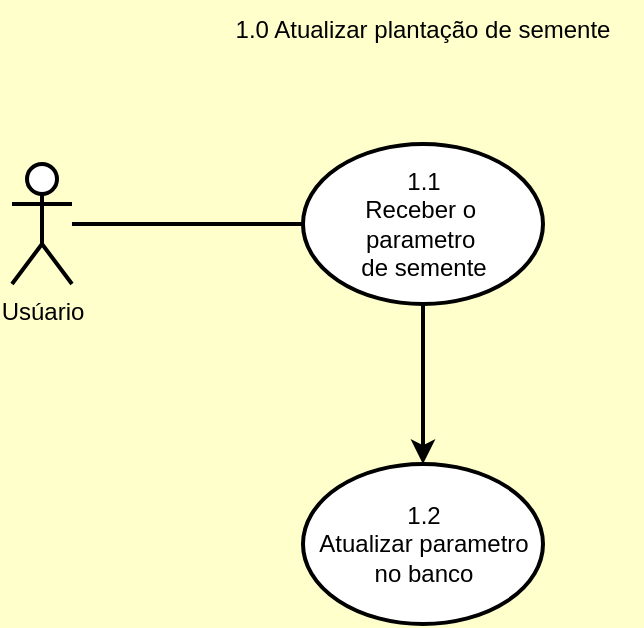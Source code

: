 <mxfile version="27.0.6" pages="6">
  <diagram name="1.0" id="2TtjPqE4uEPVsCzMLQ6q">
    <mxGraphModel dx="1951" dy="949" grid="0" gridSize="10" guides="1" tooltips="1" connect="1" arrows="1" fold="1" page="1" pageScale="1" pageWidth="413" pageHeight="583" background="#FFFFCC" math="0" shadow="0">
      <root>
        <mxCell id="-6nPCFE8H4hs2gL_SXbs-0" />
        <mxCell id="-6nPCFE8H4hs2gL_SXbs-1" parent="-6nPCFE8H4hs2gL_SXbs-0" />
        <mxCell id="-6nPCFE8H4hs2gL_SXbs-2" value="1.0 Atualizar plantação de semente" style="text;html=1;align=center;verticalAlign=middle;whiteSpace=wrap;rounded=0;strokeWidth=2;" parent="-6nPCFE8H4hs2gL_SXbs-1" vertex="1">
          <mxGeometry x="153" y="136" width="219" height="30" as="geometry" />
        </mxCell>
        <mxCell id="UjRgkHvceqlHhfJslUqM-3" value="" style="edgeStyle=orthogonalEdgeStyle;rounded=0;orthogonalLoop=1;jettySize=auto;html=1;strokeWidth=2;" parent="-6nPCFE8H4hs2gL_SXbs-1" source="EO9cPTRCI8t0J780HDCF-0" target="UjRgkHvceqlHhfJslUqM-2" edge="1">
          <mxGeometry relative="1" as="geometry" />
        </mxCell>
        <mxCell id="EO9cPTRCI8t0J780HDCF-0" value="1.1&lt;div&gt;&lt;div&gt;Receber o&amp;nbsp;&lt;/div&gt;&lt;/div&gt;&lt;div&gt;parametro&amp;nbsp;&lt;/div&gt;&lt;div&gt;de semente&lt;/div&gt;" style="ellipse;whiteSpace=wrap;html=1;strokeWidth=2;" parent="-6nPCFE8H4hs2gL_SXbs-1" vertex="1">
          <mxGeometry x="202.5" y="208" width="120" height="80" as="geometry" />
        </mxCell>
        <mxCell id="UjRgkHvceqlHhfJslUqM-1" style="edgeStyle=orthogonalEdgeStyle;rounded=0;orthogonalLoop=1;jettySize=auto;html=1;entryX=0;entryY=0.5;entryDx=0;entryDy=0;endArrow=none;startFill=0;strokeWidth=2;" parent="-6nPCFE8H4hs2gL_SXbs-1" source="UjRgkHvceqlHhfJslUqM-0" target="EO9cPTRCI8t0J780HDCF-0" edge="1">
          <mxGeometry relative="1" as="geometry" />
        </mxCell>
        <mxCell id="UjRgkHvceqlHhfJslUqM-0" value="Usúario" style="shape=umlActor;verticalLabelPosition=bottom;verticalAlign=top;html=1;outlineConnect=0;strokeWidth=2;" parent="-6nPCFE8H4hs2gL_SXbs-1" vertex="1">
          <mxGeometry x="57" y="218" width="30" height="60" as="geometry" />
        </mxCell>
        <mxCell id="UjRgkHvceqlHhfJslUqM-2" value="1.2&lt;div&gt;Atualizar parametro no banco&lt;/div&gt;" style="ellipse;whiteSpace=wrap;html=1;strokeWidth=2;" parent="-6nPCFE8H4hs2gL_SXbs-1" vertex="1">
          <mxGeometry x="202.5" y="368" width="120" height="80" as="geometry" />
        </mxCell>
      </root>
    </mxGraphModel>
  </diagram>
  <diagram name="2.0" id="QgrQLj6DDw5yAUaX-xCv">
    <mxGraphModel dx="2683" dy="1305" grid="0" gridSize="10" guides="1" tooltips="1" connect="1" arrows="1" fold="1" page="1" pageScale="1" pageWidth="827" pageHeight="1169" background="#FFFFCC" math="0" shadow="0">
      <root>
        <mxCell id="0" />
        <mxCell id="1" parent="0" />
        <mxCell id="7JpCRiDkIyXZ9L1PrKrZ-1" value="2.0 Gerenciar plantação" style="text;html=1;align=center;verticalAlign=middle;whiteSpace=wrap;rounded=0;strokeWidth=2;" parent="1" vertex="1">
          <mxGeometry x="272" y="66" width="190" height="30" as="geometry" />
        </mxCell>
        <mxCell id="7JpCRiDkIyXZ9L1PrKrZ-2" value="Usuário" style="shape=umlActor;verticalLabelPosition=bottom;verticalAlign=top;html=1;outlineConnect=0;strokeWidth=2;" parent="1" vertex="1">
          <mxGeometry x="182" y="126" width="30" height="60" as="geometry" />
        </mxCell>
        <mxCell id="7xkS_DqlVZexsmlhaVQs-6" style="edgeStyle=orthogonalEdgeStyle;rounded=0;orthogonalLoop=1;jettySize=auto;html=1;entryX=0.5;entryY=0;entryDx=0;entryDy=0;strokeWidth=2;" parent="1" source="7JpCRiDkIyXZ9L1PrKrZ-5" target="7xkS_DqlVZexsmlhaVQs-5" edge="1">
          <mxGeometry relative="1" as="geometry" />
        </mxCell>
        <mxCell id="7JpCRiDkIyXZ9L1PrKrZ-5" value="&lt;div&gt;2.1&lt;/div&gt;Verificar a&lt;div&gt;produção de&lt;/div&gt;&lt;div&gt;pílulas&amp;nbsp;&lt;/div&gt;" style="ellipse;whiteSpace=wrap;html=1;strokeWidth=2;" parent="1" vertex="1">
          <mxGeometry x="359.5" y="116" width="115" height="80" as="geometry" />
        </mxCell>
        <mxCell id="7JpCRiDkIyXZ9L1PrKrZ-10" value="&lt;div&gt;2.3&lt;/div&gt;Plantar as&amp;nbsp;&lt;span style=&quot;background-color: transparent; color: light-dark(rgb(0, 0, 0), rgb(255, 255, 255));&quot;&gt;sementes&lt;/span&gt;&lt;div&gt;nos lotes&lt;/div&gt;" style="ellipse;whiteSpace=wrap;html=1;strokeWidth=2;" parent="1" vertex="1">
          <mxGeometry x="272" y="416" width="120" height="80" as="geometry" />
        </mxCell>
        <mxCell id="7JpCRiDkIyXZ9L1PrKrZ-21" value="" style="endArrow=none;html=1;rounded=0;entryX=0;entryY=0.5;entryDx=0;entryDy=0;strokeWidth=2;" parent="1" source="7JpCRiDkIyXZ9L1PrKrZ-2" target="7JpCRiDkIyXZ9L1PrKrZ-5" edge="1">
          <mxGeometry width="50" height="50" relative="1" as="geometry">
            <mxPoint x="392" y="126" as="sourcePoint" />
            <mxPoint x="442" y="76" as="targetPoint" />
          </mxGeometry>
        </mxCell>
        <mxCell id="7JpCRiDkIyXZ9L1PrKrZ-23" value="Usuário" style="shape=umlActor;verticalLabelPosition=bottom;verticalAlign=top;html=1;outlineConnect=0;strokeWidth=2;" parent="1" vertex="1">
          <mxGeometry x="404.5" y="987" width="30" height="60" as="geometry" />
        </mxCell>
        <mxCell id="7xkS_DqlVZexsmlhaVQs-2" value="&lt;div&gt;2.4&lt;/div&gt;Comprar sementes" style="ellipse;whiteSpace=wrap;html=1;strokeWidth=2;" parent="1" vertex="1">
          <mxGeometry x="452" y="416" width="120" height="80" as="geometry" />
        </mxCell>
        <mxCell id="7xkS_DqlVZexsmlhaVQs-3" value="" style="endArrow=none;dashed=1;html=1;rounded=0;exitX=0.5;exitY=0;exitDx=0;exitDy=0;entryX=0.293;entryY=0.95;entryDx=0;entryDy=0;entryPerimeter=0;endFill=1;startFill=1;startArrow=classic;strokeWidth=2;" parent="1" source="7JpCRiDkIyXZ9L1PrKrZ-10" target="7xkS_DqlVZexsmlhaVQs-5" edge="1">
          <mxGeometry width="50" height="50" relative="1" as="geometry">
            <mxPoint x="362" y="296" as="sourcePoint" />
            <mxPoint x="392" y="366" as="targetPoint" />
          </mxGeometry>
        </mxCell>
        <mxCell id="7xkS_DqlVZexsmlhaVQs-4" value="" style="endArrow=none;dashed=1;html=1;rounded=0;entryX=0.69;entryY=0.99;entryDx=0;entryDy=0;entryPerimeter=0;exitX=0.5;exitY=0;exitDx=0;exitDy=0;startArrow=classic;startFill=1;strokeWidth=2;" parent="1" source="7xkS_DqlVZexsmlhaVQs-2" target="7xkS_DqlVZexsmlhaVQs-5" edge="1">
          <mxGeometry width="50" height="50" relative="1" as="geometry">
            <mxPoint x="512" y="535.6" as="sourcePoint" />
            <mxPoint x="439.655" y="316" as="targetPoint" />
          </mxGeometry>
        </mxCell>
        <mxCell id="7xkS_DqlVZexsmlhaVQs-5" value="&lt;div&gt;2.2&lt;/div&gt;Verificar a&amp;nbsp;&lt;div&gt;&lt;span style=&quot;background-color: transparent; color: light-dark(rgb(0, 0, 0), rgb(255, 255, 255));&quot;&gt;quantidade de&lt;/span&gt;&lt;/div&gt;&lt;div&gt;&lt;span style=&quot;background-color: transparent; color: light-dark(rgb(0, 0, 0), rgb(255, 255, 255));&quot;&gt;sementes no&lt;/span&gt;&lt;/div&gt;&lt;div&gt;&lt;span style=&quot;background-color: transparent; color: light-dark(rgb(0, 0, 0), rgb(255, 255, 255));&quot;&gt;estoque&lt;/span&gt;&lt;/div&gt;" style="ellipse;whiteSpace=wrap;html=1;strokeWidth=2;" parent="1" vertex="1">
          <mxGeometry x="359.5" y="246" width="115" height="80" as="geometry" />
        </mxCell>
        <mxCell id="7xkS_DqlVZexsmlhaVQs-7" value="S&lt;span style=&quot;color: rgba(0, 0, 0, 0); font-family: monospace; font-size: 0px; text-align: start; text-wrap-mode: nowrap;&quot;&gt;%3CmxGraphModel%3E%3Croot%3E%3CmxCell%20id%3D%220%22%2F%3E%3CmxCell%20id%3D%221%22%20parent%3D%220%22%2F%3E%3CmxCell%20id%3D%222%22%20value%3D%22%26lt%3Bdiv%26gt%3B1.0%26lt%3B%2Fdiv%26gt%3BVerificar%20a%26lt%3Bdiv%26gt%3Bprodu%C3%A7%C3%A3o%20de%26lt%3B%2Fdiv%26gt%3B%26lt%3Bdiv%26gt%3Bp%C3%ADlulas%26amp%3Bnbsp%3B%26lt%3B%2Fdiv%26gt%3B%22%20style%3D%22ellipse%3BwhiteSpace%3Dwrap%3Bhtml%3D1%3B%22%20vertex%3D%221%22%20parent%3D%221%22%3E%3CmxGeometry%20x%3D%22307.5%22%20y%3D%22220%22%20width%3D%22115%22%20height%3D%2280%22%20as%3D%22geometry%22%2F%3E%3C%2FmxCell%3E%3C%2Froot%3E%3C%2FmxGraphModel%3E&lt;/span&gt;ementes&lt;div&gt;&lt;div&gt;suficiente&lt;/div&gt;&lt;/div&gt;" style="shape=note;whiteSpace=wrap;html=1;backgroundOutline=1;darkOpacity=0.05;size=12;strokeWidth=2;" parent="1" vertex="1">
          <mxGeometry x="272" y="296" width="70" height="70" as="geometry" />
        </mxCell>
        <mxCell id="7xkS_DqlVZexsmlhaVQs-10" value="S&lt;span style=&quot;color: rgba(0, 0, 0, 0); font-family: monospace; font-size: 0px; text-align: start; text-wrap-mode: nowrap;&quot;&gt;%3CmxGraphModel%3E%3Croot%3E%3CmxCell%20id%3D%220%22%2F%3E%3CmxCell%20id%3D%221%22%20parent%3D%220%22%2F%3E%3CmxCell%20id%3D%222%22%20value%3D%22%26lt%3Bdiv%26gt%3B1.0%26lt%3B%2Fdiv%26gt%3BVerificar%20a%26lt%3Bdiv%26gt%3Bprodu%C3%A7%C3%A3o%20de%26lt%3B%2Fdiv%26gt%3B%26lt%3Bdiv%26gt%3Bp%C3%ADlulas%26amp%3Bnbsp%3B%26lt%3B%2Fdiv%26gt%3B%22%20style%3D%22ellipse%3BwhiteSpace%3Dwrap%3Bhtml%3D1%3B%22%20vertex%3D%221%22%20parent%3D%221%22%3E%3CmxGeometry%20x%3D%22307.5%22%20y%3D%22220%22%20width%3D%22115%22%20height%3D%2280%22%20as%3D%22geometry%22%2F%3E%3C%2FmxCell%3E%3C%2Froot%3E%3C%2FmxGraphModel%3E&lt;/span&gt;ementes&lt;div&gt;&lt;div&gt;&lt;div&gt;insuficiente&lt;/div&gt;&lt;/div&gt;&lt;/div&gt;" style="shape=note;whiteSpace=wrap;html=1;backgroundOutline=1;darkOpacity=0.05;size=12;strokeWidth=2;" parent="1" vertex="1">
          <mxGeometry x="502" y="296" width="70" height="70" as="geometry" />
        </mxCell>
        <mxCell id="7xkS_DqlVZexsmlhaVQs-11" value="&lt;div&gt;&lt;span style=&quot;background-color: transparent; color: light-dark(rgb(0, 0, 0), rgb(255, 255, 255));&quot;&gt;2.7&lt;/span&gt;&lt;/div&gt;Exibir&amp;nbsp;dashboard" style="ellipse;whiteSpace=wrap;html=1;strokeWidth=2;" parent="1" vertex="1">
          <mxGeometry x="359.5" y="864" width="120" height="80" as="geometry" />
        </mxCell>
        <mxCell id="7xkS_DqlVZexsmlhaVQs-13" value="" style="endArrow=none;html=1;rounded=0;entryX=0.5;entryY=1;entryDx=0;entryDy=0;exitX=0.5;exitY=0;exitDx=0;exitDy=0;startArrow=classic;startFill=1;strokeWidth=2;" parent="1" source="zokMwbV5sDmdPC_8MwZD-1" target="7JpCRiDkIyXZ9L1PrKrZ-10" edge="1">
          <mxGeometry width="50" height="50" relative="1" as="geometry">
            <mxPoint x="302" y="586" as="sourcePoint" />
            <mxPoint x="352" y="536" as="targetPoint" />
          </mxGeometry>
        </mxCell>
        <mxCell id="7xkS_DqlVZexsmlhaVQs-14" value="" style="endArrow=none;html=1;rounded=0;exitX=0.5;exitY=0;exitDx=0;exitDy=0;startArrow=classic;startFill=1;entryX=0.5;entryY=1;entryDx=0;entryDy=0;strokeWidth=2;" parent="1" source="7xkS_DqlVZexsmlhaVQs-11" target="7xkS_DqlVZexsmlhaVQs-2" edge="1">
          <mxGeometry width="50" height="50" relative="1" as="geometry">
            <mxPoint x="512" y="576" as="sourcePoint" />
            <mxPoint x="515.0" y="722" as="targetPoint" />
          </mxGeometry>
        </mxCell>
        <mxCell id="7xkS_DqlVZexsmlhaVQs-16" value="" style="endArrow=none;html=1;rounded=0;entryX=0.5;entryY=1;entryDx=0;entryDy=0;exitX=0.5;exitY=0;exitDx=0;exitDy=0;exitPerimeter=0;strokeWidth=2;" parent="1" source="7JpCRiDkIyXZ9L1PrKrZ-23" target="7xkS_DqlVZexsmlhaVQs-11" edge="1">
          <mxGeometry width="50" height="50" relative="1" as="geometry">
            <mxPoint x="309.5" y="786" as="sourcePoint" />
            <mxPoint x="359.5" y="736" as="targetPoint" />
          </mxGeometry>
        </mxCell>
        <mxCell id="zokMwbV5sDmdPC_8MwZD-1" value="&lt;div&gt;2.5&lt;/div&gt;&lt;div&gt;&amp;nbsp;A&lt;span style=&quot;background-color: transparent; color: light-dark(rgb(0, 0, 0), rgb(255, 255, 255));&quot;&gt;tualizar&lt;/span&gt;&lt;/div&gt;&lt;div&gt;quantidade&lt;/div&gt;&lt;div&gt;de sementes&lt;/div&gt;&lt;div&gt;utilizadas&lt;/div&gt;" style="ellipse;whiteSpace=wrap;html=1;strokeWidth=2;" parent="1" vertex="1">
          <mxGeometry x="272" y="525" width="120" height="80" as="geometry" />
        </mxCell>
        <mxCell id="zokMwbV5sDmdPC_8MwZD-3" value="" style="endArrow=none;html=1;rounded=0;entryX=0.5;entryY=1;entryDx=0;entryDy=0;exitX=0.5;exitY=0;exitDx=0;exitDy=0;startArrow=classic;startFill=1;strokeWidth=2;" parent="1" source="Stjeo3KQIpJARjUJ-jiM-1" target="zokMwbV5sDmdPC_8MwZD-1" edge="1">
          <mxGeometry width="50" height="50" relative="1" as="geometry">
            <mxPoint x="338" y="748" as="sourcePoint" />
            <mxPoint x="338" y="668" as="targetPoint" />
          </mxGeometry>
        </mxCell>
        <mxCell id="shzDhFDhWrunMHeL_3jM-2" style="edgeStyle=orthogonalEdgeStyle;rounded=0;orthogonalLoop=1;jettySize=auto;html=1;exitX=0.5;exitY=1;exitDx=0;exitDy=0;strokeWidth=2;" parent="1" source="Stjeo3KQIpJARjUJ-jiM-1" target="shzDhFDhWrunMHeL_3jM-1" edge="1">
          <mxGeometry relative="1" as="geometry" />
        </mxCell>
        <mxCell id="Stjeo3KQIpJARjUJ-jiM-1" value="&lt;div&gt;2.6&lt;/div&gt;&lt;div&gt;&amp;nbsp;A&lt;span style=&quot;background-color: transparent; color: light-dark(rgb(0, 0, 0), rgb(255, 255, 255));&quot;&gt;tualizar&lt;/span&gt;&lt;/div&gt;&lt;div&gt;quantidade&lt;/div&gt;&lt;div&gt;de sementes&lt;/div&gt;&lt;div&gt;plantada&amp;nbsp;&lt;/div&gt;" style="ellipse;whiteSpace=wrap;html=1;strokeWidth=2;" parent="1" vertex="1">
          <mxGeometry x="272" y="632" width="120" height="80" as="geometry" />
        </mxCell>
        <mxCell id="Stjeo3KQIpJARjUJ-jiM-4" style="edgeStyle=orthogonalEdgeStyle;rounded=0;orthogonalLoop=1;jettySize=auto;html=1;exitX=0.5;exitY=1;exitDx=0;exitDy=0;strokeWidth=2;" parent="1" edge="1">
          <mxGeometry relative="1" as="geometry">
            <mxPoint x="332" y="885" as="sourcePoint" />
            <mxPoint x="332" y="885" as="targetPoint" />
          </mxGeometry>
        </mxCell>
        <mxCell id="Stjeo3KQIpJARjUJ-jiM-8" value="" style="endArrow=classic;html=1;rounded=0;exitX=0.5;exitY=1;exitDx=0;exitDy=0;entryX=0.5;entryY=0;entryDx=0;entryDy=0;strokeWidth=2;" parent="1" source="shzDhFDhWrunMHeL_3jM-1" target="7xkS_DqlVZexsmlhaVQs-11" edge="1">
          <mxGeometry width="50" height="50" relative="1" as="geometry">
            <mxPoint x="393" y="832" as="sourcePoint" />
            <mxPoint x="443" y="782" as="targetPoint" />
          </mxGeometry>
        </mxCell>
        <mxCell id="shzDhFDhWrunMHeL_3jM-1" value="2.7&lt;div&gt;Gerar historico&lt;/div&gt;" style="ellipse;whiteSpace=wrap;html=1;strokeWidth=2;" parent="1" vertex="1">
          <mxGeometry x="272" y="736" width="120" height="80" as="geometry" />
        </mxCell>
      </root>
    </mxGraphModel>
  </diagram>
  <diagram name="2.4" id="4VZvO680dzLRy78BL2N3">
    <mxGraphModel dx="1951" dy="949" grid="0" gridSize="10" guides="1" tooltips="1" connect="1" arrows="1" fold="1" page="1" pageScale="1" pageWidth="583" pageHeight="827" background="#FFFFCC" math="0" shadow="0">
      <root>
        <mxCell id="tuVpOWdhm5HM_4t9n1tt-0" />
        <mxCell id="tuVpOWdhm5HM_4t9n1tt-1" parent="tuVpOWdhm5HM_4t9n1tt-0" />
        <mxCell id="tuVpOWdhm5HM_4t9n1tt-2" value="2.4 Comprar semente" style="text;html=1;align=center;verticalAlign=middle;whiteSpace=wrap;rounded=0;strokeWidth=2;" parent="tuVpOWdhm5HM_4t9n1tt-1" vertex="1">
          <mxGeometry x="153" y="24" width="190" height="30" as="geometry" />
        </mxCell>
        <mxCell id="tuVpOWdhm5HM_4t9n1tt-3" value="Usuário" style="shape=umlActor;verticalLabelPosition=bottom;verticalAlign=top;html=1;outlineConnect=0;strokeWidth=2;" parent="tuVpOWdhm5HM_4t9n1tt-1" vertex="1">
          <mxGeometry x="30" y="413" width="30" height="60" as="geometry" />
        </mxCell>
        <mxCell id="tuVpOWdhm5HM_4t9n1tt-7" value="" style="endArrow=none;html=1;rounded=0;entryX=0;entryY=0.5;entryDx=0;entryDy=0;exitX=1;exitY=0.333;exitDx=0;exitDy=0;exitPerimeter=0;strokeWidth=2;" parent="tuVpOWdhm5HM_4t9n1tt-1" source="tuVpOWdhm5HM_4t9n1tt-3" edge="1">
          <mxGeometry width="50" height="50" relative="1" as="geometry">
            <mxPoint x="273" y="84" as="sourcePoint" />
            <mxPoint x="240.5" y="114" as="targetPoint" />
          </mxGeometry>
        </mxCell>
        <mxCell id="tuVpOWdhm5HM_4t9n1tt-9" value="&lt;div&gt;2..4.1&lt;/div&gt;&lt;div&gt;Fazer orçamento&lt;/div&gt;" style="ellipse;whiteSpace=wrap;html=1;strokeWidth=2;" parent="tuVpOWdhm5HM_4t9n1tt-1" vertex="1">
          <mxGeometry x="240.5" y="84" width="120" height="80" as="geometry" />
        </mxCell>
        <mxCell id="bqzGpZ0TBLlaKP8XHNMU-1" value="&lt;div&gt;2..4.2&lt;/div&gt;&lt;div&gt;Gerar receita&lt;/div&gt;" style="ellipse;whiteSpace=wrap;html=1;strokeWidth=2;" parent="tuVpOWdhm5HM_4t9n1tt-1" vertex="1">
          <mxGeometry x="240.5" y="240" width="120" height="80" as="geometry" />
        </mxCell>
        <mxCell id="bqzGpZ0TBLlaKP8XHNMU-6" value="" style="edgeStyle=orthogonalEdgeStyle;rounded=0;orthogonalLoop=1;jettySize=auto;html=1;exitX=1;exitY=0.5;exitDx=0;exitDy=0;entryX=0;entryY=0.5;entryDx=0;entryDy=0;strokeWidth=2;" parent="tuVpOWdhm5HM_4t9n1tt-1" source="bqzGpZ0TBLlaKP8XHNMU-5" target="bqzGpZ0TBLlaKP8XHNMU-8" edge="1">
          <mxGeometry relative="1" as="geometry" />
        </mxCell>
        <mxCell id="bqzGpZ0TBLlaKP8XHNMU-3" value="&lt;div&gt;2..4.3&lt;/div&gt;&lt;div&gt;Comprar semente&lt;/div&gt;" style="ellipse;whiteSpace=wrap;html=1;strokeWidth=2;" parent="tuVpOWdhm5HM_4t9n1tt-1" vertex="1">
          <mxGeometry x="240.5" y="400" width="120" height="80" as="geometry" />
        </mxCell>
        <mxCell id="bqzGpZ0TBLlaKP8XHNMU-5" value="&lt;div&gt;2.4.4&lt;/div&gt;&lt;div&gt;Receber Sementes&lt;/div&gt;" style="ellipse;whiteSpace=wrap;html=1;strokeWidth=2;" parent="tuVpOWdhm5HM_4t9n1tt-1" vertex="1">
          <mxGeometry x="240.5" y="560" width="120" height="80" as="geometry" />
        </mxCell>
        <mxCell id="bqzGpZ0TBLlaKP8XHNMU-7" value="" style="endArrow=none;html=1;rounded=0;entryX=0;entryY=0.5;entryDx=0;entryDy=0;exitX=1;exitY=0.333;exitDx=0;exitDy=0;exitPerimeter=0;strokeWidth=2;" parent="tuVpOWdhm5HM_4t9n1tt-1" source="tuVpOWdhm5HM_4t9n1tt-3" target="bqzGpZ0TBLlaKP8XHNMU-1" edge="1">
          <mxGeometry width="50" height="50" relative="1" as="geometry">
            <mxPoint x="103" y="124" as="sourcePoint" />
            <mxPoint x="250.5" y="124" as="targetPoint" />
          </mxGeometry>
        </mxCell>
        <mxCell id="bqzGpZ0TBLlaKP8XHNMU-8" value="&lt;div&gt;2.4.5&lt;/div&gt;&lt;div&gt;&lt;span style=&quot;background-color: transparent; color: light-dark(rgb(0, 0, 0), rgb(255, 255, 255));&quot;&gt;Atualizar o estoque&lt;/span&gt;&lt;/div&gt;" style="ellipse;whiteSpace=wrap;html=1;strokeWidth=2;" parent="tuVpOWdhm5HM_4t9n1tt-1" vertex="1">
          <mxGeometry x="433" y="475" width="120" height="80" as="geometry" />
        </mxCell>
        <mxCell id="bqzGpZ0TBLlaKP8XHNMU-9" value="&lt;div&gt;2.4.6&lt;/div&gt;&lt;div&gt;Atualizar a venda&lt;/div&gt;" style="ellipse;whiteSpace=wrap;html=1;strokeWidth=2;" parent="tuVpOWdhm5HM_4t9n1tt-1" vertex="1">
          <mxGeometry x="433" y="640" width="120" height="80" as="geometry" />
        </mxCell>
        <mxCell id="bqzGpZ0TBLlaKP8XHNMU-10" value="" style="edgeStyle=orthogonalEdgeStyle;rounded=0;orthogonalLoop=1;jettySize=auto;html=1;exitX=1;exitY=0.5;exitDx=0;exitDy=0;strokeWidth=2;" parent="tuVpOWdhm5HM_4t9n1tt-1" source="bqzGpZ0TBLlaKP8XHNMU-5" target="bqzGpZ0TBLlaKP8XHNMU-9" edge="1">
          <mxGeometry relative="1" as="geometry">
            <mxPoint x="371" y="610" as="sourcePoint" />
            <mxPoint x="434" y="641" as="targetPoint" />
          </mxGeometry>
        </mxCell>
        <mxCell id="bqzGpZ0TBLlaKP8XHNMU-11" value="" style="endArrow=none;html=1;rounded=0;exitX=1;exitY=0.333;exitDx=0;exitDy=0;exitPerimeter=0;entryX=0;entryY=0.5;entryDx=0;entryDy=0;strokeWidth=2;" parent="tuVpOWdhm5HM_4t9n1tt-1" source="tuVpOWdhm5HM_4t9n1tt-3" target="bqzGpZ0TBLlaKP8XHNMU-3" edge="1">
          <mxGeometry width="50" height="50" relative="1" as="geometry">
            <mxPoint x="231" y="574" as="sourcePoint" />
            <mxPoint x="281" y="524" as="targetPoint" />
          </mxGeometry>
        </mxCell>
        <mxCell id="bqzGpZ0TBLlaKP8XHNMU-12" value="" style="endArrow=none;html=1;rounded=0;entryX=0;entryY=0.5;entryDx=0;entryDy=0;exitX=1;exitY=0.333;exitDx=0;exitDy=0;exitPerimeter=0;strokeWidth=2;" parent="tuVpOWdhm5HM_4t9n1tt-1" source="tuVpOWdhm5HM_4t9n1tt-3" target="bqzGpZ0TBLlaKP8XHNMU-5" edge="1">
          <mxGeometry width="50" height="50" relative="1" as="geometry">
            <mxPoint x="123" y="562" as="sourcePoint" />
            <mxPoint x="250" y="450" as="targetPoint" />
          </mxGeometry>
        </mxCell>
      </root>
    </mxGraphModel>
  </diagram>
  <diagram id="qJo8da9bkcyN31Cxe3ui" name="Classes">
    <mxGraphModel dx="541" dy="572" grid="0" gridSize="10" guides="1" tooltips="1" connect="1" arrows="1" fold="1" page="1" pageScale="1" pageWidth="583" pageHeight="827" background="#FFFFCC" math="0" shadow="0">
      <root>
        <mxCell id="0" />
        <mxCell id="1" parent="0" />
        <mxCell id="_iuAD-EWLbOBUhYmb3FZ-1" value="ClsParametro" style="swimlane;whiteSpace=wrap;html=1;fillColor=default;swimlaneFillColor=default;startSize=23;strokeWidth=2;" parent="1" vertex="1">
          <mxGeometry x="334" y="185" width="200" height="200" as="geometry" />
        </mxCell>
        <mxCell id="_iuAD-EWLbOBUhYmb3FZ-2" value="AtualizarParametro" style="text;html=1;align=center;verticalAlign=middle;whiteSpace=wrap;rounded=0;strokeWidth=2;" parent="_iuAD-EWLbOBUhYmb3FZ-1" vertex="1">
          <mxGeometry x="41" y="121" width="60" height="30" as="geometry" />
        </mxCell>
        <mxCell id="_iuAD-EWLbOBUhYmb3FZ-3" value="Pr_Semente" style="text;html=1;align=center;verticalAlign=middle;whiteSpace=wrap;rounded=0;strokeWidth=2;" parent="_iuAD-EWLbOBUhYmb3FZ-1" vertex="1">
          <mxGeometry x="24" y="51" width="60" height="30" as="geometry" />
        </mxCell>
        <mxCell id="_iuAD-EWLbOBUhYmb3FZ-4" value="" style="endArrow=none;html=1;rounded=0;exitX=0;exitY=0.5;exitDx=0;exitDy=0;entryX=1;entryY=0.5;entryDx=0;entryDy=0;strokeWidth=2;" parent="1" source="_iuAD-EWLbOBUhYmb3FZ-1" target="_iuAD-EWLbOBUhYmb3FZ-1" edge="1">
          <mxGeometry width="50" height="50" relative="1" as="geometry">
            <mxPoint x="330" y="434" as="sourcePoint" />
            <mxPoint x="380" y="384" as="targetPoint" />
          </mxGeometry>
        </mxCell>
        <mxCell id="DEoLes8RBwkQ9olsvJO2-1" style="edgeStyle=orthogonalEdgeStyle;rounded=0;orthogonalLoop=1;jettySize=auto;html=1;exitX=0.5;exitY=1;exitDx=0;exitDy=0;entryX=0.5;entryY=0;entryDx=0;entryDy=0;curved=1;endArrow=diamondThin;endFill=1;strokeWidth=2;endSize=9;" parent="1" source="DEoLes8RBwkQ9olsvJO2-2" target="DEoLes8RBwkQ9olsvJO2-6" edge="1">
          <mxGeometry relative="1" as="geometry" />
        </mxCell>
        <mxCell id="DEoLes8RBwkQ9olsvJO2-2" value="ClsSemente" style="swimlane;whiteSpace=wrap;html=1;fillColor=default;swimlaneFillColor=default;strokeWidth=2;" parent="1" vertex="1">
          <mxGeometry x="24" y="13" width="200" height="235" as="geometry" />
        </mxCell>
        <mxCell id="DEoLes8RBwkQ9olsvJO2-3" value="Qt_Pilula&lt;div&gt;Es_Semente&lt;/div&gt;&lt;div&gt;Qt_Semente&lt;/div&gt;&lt;div&gt;Qt_Convertida&lt;/div&gt;&lt;div&gt;Vl_Compra&lt;/div&gt;&lt;div&gt;Qt_Convertida&lt;/div&gt;" style="text;html=1;align=left;verticalAlign=middle;whiteSpace=wrap;rounded=0;strokeWidth=2;" parent="DEoLes8RBwkQ9olsvJO2-2" vertex="1">
          <mxGeometry x="41" y="38" width="103" height="67" as="geometry" />
        </mxCell>
        <mxCell id="DEoLes8RBwkQ9olsvJO2-4" value="VerificarPilula&lt;div&gt;VerificarEstoque&lt;/div&gt;&lt;div&gt;PlantarSemente&lt;/div&gt;&lt;div&gt;&lt;br&gt;&lt;/div&gt;" style="text;html=1;align=left;verticalAlign=middle;whiteSpace=wrap;rounded=0;strokeWidth=2;" parent="DEoLes8RBwkQ9olsvJO2-2" vertex="1">
          <mxGeometry x="41" y="171" width="60" height="30" as="geometry" />
        </mxCell>
        <mxCell id="DEoLes8RBwkQ9olsvJO2-5" value="" style="endArrow=none;html=1;rounded=0;exitX=0;exitY=0.5;exitDx=0;exitDy=0;entryX=1;entryY=0.5;entryDx=0;entryDy=0;strokeWidth=2;" parent="1" source="DEoLes8RBwkQ9olsvJO2-2" target="DEoLes8RBwkQ9olsvJO2-2" edge="1">
          <mxGeometry width="50" height="50" relative="1" as="geometry">
            <mxPoint x="87" y="214" as="sourcePoint" />
            <mxPoint x="137" y="164" as="targetPoint" />
          </mxGeometry>
        </mxCell>
        <mxCell id="DEoLes8RBwkQ9olsvJO2-6" value="ClsHistorico" style="swimlane;whiteSpace=wrap;html=1;fillColor=default;swimlaneFillColor=default;strokeWidth=2;" parent="1" vertex="1">
          <mxGeometry x="24" y="332" width="200" height="213" as="geometry" />
        </mxCell>
        <mxCell id="DEoLes8RBwkQ9olsvJO2-7" value="&lt;div&gt;Dt_Plantada&lt;/div&gt;&lt;div&gt;Qt_Plantada&lt;/div&gt;" style="text;html=1;align=left;verticalAlign=middle;whiteSpace=wrap;rounded=0;strokeWidth=2;" parent="DEoLes8RBwkQ9olsvJO2-6" vertex="1">
          <mxGeometry x="41" y="45" width="60" height="30" as="geometry" />
        </mxCell>
        <mxCell id="DEoLes8RBwkQ9olsvJO2-8" value="AtualizarBanco&lt;div&gt;FazerRelatorio&lt;/div&gt;" style="text;html=1;align=left;verticalAlign=middle;whiteSpace=wrap;rounded=0;strokeWidth=2;" parent="DEoLes8RBwkQ9olsvJO2-6" vertex="1">
          <mxGeometry x="41" y="138" width="60" height="30" as="geometry" />
        </mxCell>
        <mxCell id="DEoLes8RBwkQ9olsvJO2-9" value="" style="endArrow=none;html=1;rounded=0;entryX=1;entryY=0.5;entryDx=0;entryDy=0;exitX=0;exitY=0.5;exitDx=0;exitDy=0;strokeWidth=2;" parent="1" source="DEoLes8RBwkQ9olsvJO2-6" target="DEoLes8RBwkQ9olsvJO2-6" edge="1">
          <mxGeometry width="50" height="50" relative="1" as="geometry">
            <mxPoint x="76" y="802" as="sourcePoint" />
            <mxPoint x="126" y="752" as="targetPoint" />
          </mxGeometry>
        </mxCell>
        <mxCell id="DEoLes8RBwkQ9olsvJO2-10" value="N" style="text;html=1;align=center;verticalAlign=middle;whiteSpace=wrap;rounded=0;" parent="1" vertex="1">
          <mxGeometry x="74" y="307" width="60" height="30" as="geometry" />
        </mxCell>
        <mxCell id="DEoLes8RBwkQ9olsvJO2-11" value="1" style="text;html=1;align=center;verticalAlign=middle;whiteSpace=wrap;rounded=0;" parent="1" vertex="1">
          <mxGeometry x="74" y="248" width="60" height="30" as="geometry" />
        </mxCell>
        <mxCell id="JVzX2igPEBinZtA5zqtR-1" value="ClsCompra" style="swimlane;whiteSpace=wrap;html=1;fillColor=default;swimlaneFillColor=default;strokeWidth=2;" parent="1" vertex="1">
          <mxGeometry x="329" y="462.5" width="200" height="261" as="geometry" />
        </mxCell>
        <mxCell id="JVzX2igPEBinZtA5zqtR-2" value="Vl_Orcamento&lt;div&gt;Vl_Receita&lt;/div&gt;&lt;div&gt;Vl_Estoque&lt;/div&gt;&lt;div&gt;Vl_Venda&lt;br&gt;&lt;div&gt;Qt_Semente&lt;/div&gt;&lt;/div&gt;" style="text;html=1;align=left;verticalAlign=middle;whiteSpace=wrap;rounded=0;" parent="JVzX2igPEBinZtA5zqtR-1" vertex="1">
          <mxGeometry x="33" y="60" width="60" height="30" as="geometry" />
        </mxCell>
        <mxCell id="JVzX2igPEBinZtA5zqtR-3" value="GerarOrcamento&lt;div&gt;GerarReceita&lt;/div&gt;&lt;div&gt;ComprarSemente&lt;/div&gt;&lt;div&gt;PegarSemente&lt;/div&gt;&lt;div&gt;AtualizarVenda&lt;/div&gt;&lt;div&gt;AtualizarEstoque&lt;/div&gt;" style="text;html=1;align=left;verticalAlign=middle;whiteSpace=wrap;rounded=0;" parent="JVzX2igPEBinZtA5zqtR-1" vertex="1">
          <mxGeometry x="33" y="178" width="60" height="30" as="geometry" />
        </mxCell>
        <mxCell id="JVzX2igPEBinZtA5zqtR-4" value="" style="endArrow=none;html=1;rounded=0;exitX=0;exitY=0.5;exitDx=0;exitDy=0;entryX=1;entryY=0.5;entryDx=0;entryDy=0;" parent="1" source="JVzX2igPEBinZtA5zqtR-1" target="JVzX2igPEBinZtA5zqtR-1" edge="1">
          <mxGeometry width="50" height="50" relative="1" as="geometry">
            <mxPoint x="409" y="594.5" as="sourcePoint" />
            <mxPoint x="459" y="544.5" as="targetPoint" />
          </mxGeometry>
        </mxCell>
      </root>
    </mxGraphModel>
  </diagram>
  <diagram id="A1hMSrpC7Jn1TYIDfMA4" name="Página-5">
    <mxGraphModel grid="0" page="1" gridSize="10" guides="1" tooltips="1" connect="1" arrows="1" fold="1" pageScale="1" pageWidth="827" pageHeight="1169" math="0" shadow="0">
      <root>
        <mxCell id="0" />
        <mxCell id="1" parent="0" />
        <mxCell id="as03xEjmLqj52tXDo5Ml-1" value="" style="ellipse;fillColor=strokeColor;html=1;" vertex="1" parent="1">
          <mxGeometry x="69" y="18" width="30" height="30" as="geometry" />
        </mxCell>
        <mxCell id="as03xEjmLqj52tXDo5Ml-2" value="" style="ellipse;html=1;shape=endState;fillColor=strokeColor;" vertex="1" parent="1">
          <mxGeometry x="69" y="317" width="30" height="30" as="geometry" />
        </mxCell>
        <mxCell id="W2C1kemg1QMKSeGGHyQZ-1" value="Obter parâmetro&lt;div&gt;de semente&lt;/div&gt;" style="strokeWidth=2;html=1;shape=mxgraph.flowchart.terminator;whiteSpace=wrap;" vertex="1" parent="1">
          <mxGeometry x="25" y="95" width="118" height="60" as="geometry" />
        </mxCell>
        <mxCell id="W2C1kemg1QMKSeGGHyQZ-3" value="" style="endArrow=open;endFill=1;endSize=12;html=1;rounded=0;exitX=0.5;exitY=1;exitDx=0;exitDy=0;entryX=0.5;entryY=0;entryDx=0;entryDy=0;entryPerimeter=0;" edge="1" parent="1" source="as03xEjmLqj52tXDo5Ml-1" target="W2C1kemg1QMKSeGGHyQZ-1">
          <mxGeometry width="160" relative="1" as="geometry">
            <mxPoint x="-57" y="304" as="sourcePoint" />
            <mxPoint x="103" y="304" as="targetPoint" />
          </mxGeometry>
        </mxCell>
        <mxCell id="N0adRHMoODFNmPT7utqU-3" value="Atualizar parâmetro&lt;div&gt;do banco&lt;/div&gt;" style="strokeWidth=2;html=1;shape=mxgraph.flowchart.terminator;whiteSpace=wrap;" vertex="1" parent="1">
          <mxGeometry x="25" y="211" width="118" height="60" as="geometry" />
        </mxCell>
        <mxCell id="WIRwuKY1FO1c4COmzzbK-1" style="edgeStyle=orthogonalEdgeStyle;rounded=0;orthogonalLoop=1;jettySize=auto;html=1;entryX=0.5;entryY=0;entryDx=0;entryDy=0;entryPerimeter=0;endArrow=open;endFill=0;endSize=12;" edge="1" parent="1" source="W2C1kemg1QMKSeGGHyQZ-1" target="N0adRHMoODFNmPT7utqU-3">
          <mxGeometry relative="1" as="geometry" />
        </mxCell>
        <mxCell id="Lu6Q_1FCwqWpsCOZpE8T-2" style="edgeStyle=orthogonalEdgeStyle;rounded=0;orthogonalLoop=1;jettySize=auto;html=1;entryX=0.5;entryY=0;entryDx=0;entryDy=0;endArrow=open;endFill=0;endSize=12;exitX=0.5;exitY=1;exitDx=0;exitDy=0;exitPerimeter=0;" edge="1" parent="1" source="N0adRHMoODFNmPT7utqU-3" target="as03xEjmLqj52tXDo5Ml-2">
          <mxGeometry relative="1" as="geometry">
            <mxPoint x="104" y="175" as="sourcePoint" />
            <mxPoint x="104" y="231" as="targetPoint" />
          </mxGeometry>
        </mxCell>
        <mxCell id="Lu6Q_1FCwqWpsCOZpE8T-3" value="" style="ellipse;fillColor=strokeColor;html=1;" vertex="1" parent="1">
          <mxGeometry x="261" y="18" width="30" height="30" as="geometry" />
        </mxCell>
        <mxCell id="Lu6Q_1FCwqWpsCOZpE8T-4" value="" style="ellipse;html=1;shape=endState;fillColor=strokeColor;" vertex="1" parent="1">
          <mxGeometry x="261" y="1043" width="30" height="30" as="geometry" />
        </mxCell>
        <mxCell id="Lu6Q_1FCwqWpsCOZpE8T-5" value="Verificar a&amp;nbsp;&lt;div&gt;produção de plântulas&lt;/div&gt;" style="strokeWidth=2;html=1;shape=mxgraph.flowchart.terminator;whiteSpace=wrap;" vertex="1" parent="1">
          <mxGeometry x="217" y="95" width="118" height="60" as="geometry" />
        </mxCell>
        <mxCell id="Lu6Q_1FCwqWpsCOZpE8T-6" value="" style="endArrow=open;endFill=1;endSize=12;html=1;rounded=0;exitX=0.5;exitY=1;exitDx=0;exitDy=0;entryX=0.5;entryY=0;entryDx=0;entryDy=0;entryPerimeter=0;" edge="1" parent="1" source="Lu6Q_1FCwqWpsCOZpE8T-3" target="Lu6Q_1FCwqWpsCOZpE8T-5">
          <mxGeometry width="160" relative="1" as="geometry">
            <mxPoint x="135" y="304" as="sourcePoint" />
            <mxPoint x="295" y="304" as="targetPoint" />
          </mxGeometry>
        </mxCell>
        <mxCell id="Lu6Q_1FCwqWpsCOZpE8T-7" value="Verificar a quantidade&amp;nbsp;&lt;span style=&quot;background-color: transparent; color: light-dark(rgb(0, 0, 0), rgb(255, 255, 255));&quot;&gt;de semente&amp;nbsp;&lt;/span&gt;&lt;div&gt;&lt;span style=&quot;background-color: transparent; color: light-dark(rgb(0, 0, 0), rgb(255, 255, 255));&quot;&gt;no&amp;nbsp;&lt;/span&gt;&lt;span style=&quot;background-color: transparent; color: light-dark(rgb(0, 0, 0), rgb(255, 255, 255));&quot;&gt;estoque&lt;/span&gt;&lt;/div&gt;" style="strokeWidth=2;html=1;shape=mxgraph.flowchart.terminator;whiteSpace=wrap;" vertex="1" parent="1">
          <mxGeometry x="217" y="211" width="118" height="60" as="geometry" />
        </mxCell>
        <mxCell id="Lu6Q_1FCwqWpsCOZpE8T-8" style="edgeStyle=orthogonalEdgeStyle;rounded=0;orthogonalLoop=1;jettySize=auto;html=1;entryX=0.5;entryY=0;entryDx=0;entryDy=0;entryPerimeter=0;endArrow=open;endFill=0;endSize=12;" edge="1" parent="1" source="Lu6Q_1FCwqWpsCOZpE8T-5" target="Lu6Q_1FCwqWpsCOZpE8T-7">
          <mxGeometry relative="1" as="geometry">
            <Array as="points">
              <mxPoint x="276" y="164" />
              <mxPoint x="276" y="164" />
            </Array>
          </mxGeometry>
        </mxCell>
        <mxCell id="9TahUsK3dbWLwOOYE5HO-7" style="edgeStyle=orthogonalEdgeStyle;rounded=0;orthogonalLoop=1;jettySize=auto;html=1;endArrow=open;endFill=0;endSize=12;exitX=0.5;exitY=1;exitDx=0;exitDy=0;exitPerimeter=0;" edge="1" parent="1" source="Lu6Q_1FCwqWpsCOZpE8T-7">
          <mxGeometry relative="1" as="geometry">
            <mxPoint x="275.67" y="291" as="sourcePoint" />
            <mxPoint x="276" y="347" as="targetPoint" />
            <Array as="points">
              <mxPoint x="276" y="347" />
            </Array>
          </mxGeometry>
        </mxCell>
        <mxCell id="9TahUsK3dbWLwOOYE5HO-9" value="" style="rhombus;" vertex="1" parent="1">
          <mxGeometry x="261" y="347" width="30" height="30" as="geometry" />
        </mxCell>
        <mxCell id="z1H0F8wWqgf5df5FHyW4-1" style="edgeStyle=orthogonalEdgeStyle;rounded=0;orthogonalLoop=1;jettySize=auto;html=1;endArrow=open;endFill=0;endSize=12;exitX=0.5;exitY=1;exitDx=0;exitDy=0;exitPerimeter=0;entryX=0.5;entryY=0;entryDx=0;entryDy=0;entryPerimeter=0;" edge="1" parent="1" target="XhLvZMKEE-OwJT3Zllkm-3">
          <mxGeometry relative="1" as="geometry">
            <mxPoint x="275.5" y="377" as="sourcePoint" />
            <mxPoint x="276" y="484" as="targetPoint" />
            <Array as="points" />
          </mxGeometry>
        </mxCell>
        <mxCell id="z1H0F8wWqgf5df5FHyW4-2" value="Sementes suficiente" style="text;html=1;align=center;verticalAlign=middle;resizable=0;points=[];autosize=1;strokeColor=none;fillColor=none;" vertex="1" parent="1">
          <mxGeometry x="143" y="380" width="126" height="26" as="geometry" />
        </mxCell>
        <mxCell id="z1H0F8wWqgf5df5FHyW4-3" style="edgeStyle=orthogonalEdgeStyle;rounded=0;orthogonalLoop=1;jettySize=auto;html=1;endArrow=open;endFill=0;endSize=12;exitX=1;exitY=0.5;exitDx=0;exitDy=0;entryX=0;entryY=0.5;entryDx=0;entryDy=0;entryPerimeter=0;" edge="1" parent="1" source="9TahUsK3dbWLwOOYE5HO-9" target="XhLvZMKEE-OwJT3Zllkm-13">
          <mxGeometry relative="1" as="geometry">
            <mxPoint x="441" y="344" as="sourcePoint" />
            <mxPoint x="441" y="362" as="targetPoint" />
            <Array as="points" />
          </mxGeometry>
        </mxCell>
        <mxCell id="z1H0F8wWqgf5df5FHyW4-4" value="Sementes insuficientes" style="text;html=1;align=center;verticalAlign=middle;resizable=0;points=[];autosize=1;strokeColor=none;fillColor=none;" vertex="1" parent="1">
          <mxGeometry x="291" y="329" width="141" height="26" as="geometry" />
        </mxCell>
        <mxCell id="XhLvZMKEE-OwJT3Zllkm-3" value="Plantar sementes&lt;div&gt;nos lotes&lt;/div&gt;" style="strokeWidth=2;html=1;shape=mxgraph.flowchart.terminator;whiteSpace=wrap;" vertex="1" parent="1">
          <mxGeometry x="217" y="463" width="118" height="60" as="geometry" />
        </mxCell>
        <mxCell id="XhLvZMKEE-OwJT3Zllkm-4" value="Atualizar a quantidade de sementes&amp;nbsp;&lt;div&gt;utilizadas&lt;/div&gt;" style="strokeWidth=2;html=1;shape=mxgraph.flowchart.terminator;whiteSpace=wrap;" vertex="1" parent="1">
          <mxGeometry x="217" y="575" width="118" height="60" as="geometry" />
        </mxCell>
        <mxCell id="XhLvZMKEE-OwJT3Zllkm-10" style="edgeStyle=orthogonalEdgeStyle;rounded=0;orthogonalLoop=1;jettySize=auto;html=1;exitX=0.5;exitY=1;exitDx=0;exitDy=0;exitPerimeter=0;endSize=12;endArrow=open;endFill=0;" edge="1" parent="1" source="XhLvZMKEE-OwJT3Zllkm-5" target="XhLvZMKEE-OwJT3Zllkm-6">
          <mxGeometry relative="1" as="geometry" />
        </mxCell>
        <mxCell id="XhLvZMKEE-OwJT3Zllkm-5" value="Atualizar a quantidade de sementes&amp;nbsp;&lt;div&gt;plantadas&lt;/div&gt;" style="strokeWidth=2;html=1;shape=mxgraph.flowchart.terminator;whiteSpace=wrap;" vertex="1" parent="1">
          <mxGeometry x="217" y="687" width="118" height="60" as="geometry" />
        </mxCell>
        <mxCell id="XhLvZMKEE-OwJT3Zllkm-6" value="Gerar histórico" style="strokeWidth=2;html=1;shape=mxgraph.flowchart.terminator;whiteSpace=wrap;" vertex="1" parent="1">
          <mxGeometry x="217" y="800" width="118" height="60" as="geometry" />
        </mxCell>
        <mxCell id="XhLvZMKEE-OwJT3Zllkm-12" style="edgeStyle=orthogonalEdgeStyle;rounded=0;orthogonalLoop=1;jettySize=auto;html=1;exitX=0.5;exitY=1;exitDx=0;exitDy=0;exitPerimeter=0;entryX=0.5;entryY=0;entryDx=0;entryDy=0;endSize=12;endArrow=open;endFill=0;" edge="1" parent="1" source="XhLvZMKEE-OwJT3Zllkm-7" target="Lu6Q_1FCwqWpsCOZpE8T-4">
          <mxGeometry relative="1" as="geometry" />
        </mxCell>
        <mxCell id="XhLvZMKEE-OwJT3Zllkm-7" value="Exibir dashbord" style="strokeWidth=2;html=1;shape=mxgraph.flowchart.terminator;whiteSpace=wrap;" vertex="1" parent="1">
          <mxGeometry x="217" y="916" width="118" height="60" as="geometry" />
        </mxCell>
        <mxCell id="XhLvZMKEE-OwJT3Zllkm-8" style="edgeStyle=orthogonalEdgeStyle;rounded=0;orthogonalLoop=1;jettySize=auto;html=1;endArrow=open;endFill=0;endSize=12;exitX=0.5;exitY=1;exitDx=0;exitDy=0;exitPerimeter=0;entryX=0.5;entryY=0;entryDx=0;entryDy=0;entryPerimeter=0;" edge="1" parent="1" source="XhLvZMKEE-OwJT3Zllkm-3" target="XhLvZMKEE-OwJT3Zllkm-4">
          <mxGeometry relative="1" as="geometry">
            <mxPoint x="275.37" y="534" as="sourcePoint" />
            <mxPoint x="275.87" y="620" as="targetPoint" />
            <Array as="points" />
          </mxGeometry>
        </mxCell>
        <mxCell id="XhLvZMKEE-OwJT3Zllkm-9" style="edgeStyle=orthogonalEdgeStyle;rounded=0;orthogonalLoop=1;jettySize=auto;html=1;exitX=0.5;exitY=1;exitDx=0;exitDy=0;exitPerimeter=0;entryX=0.5;entryY=0;entryDx=0;entryDy=0;entryPerimeter=0;endSize=12;endArrow=open;endFill=0;" edge="1" parent="1" source="XhLvZMKEE-OwJT3Zllkm-4" target="XhLvZMKEE-OwJT3Zllkm-5">
          <mxGeometry relative="1" as="geometry" />
        </mxCell>
        <mxCell id="XhLvZMKEE-OwJT3Zllkm-11" style="edgeStyle=orthogonalEdgeStyle;rounded=0;orthogonalLoop=1;jettySize=auto;html=1;exitX=0.5;exitY=1;exitDx=0;exitDy=0;exitPerimeter=0;entryX=0.5;entryY=0;entryDx=0;entryDy=0;entryPerimeter=0;endSize=12;endArrow=open;endFill=0;" edge="1" parent="1" source="XhLvZMKEE-OwJT3Zllkm-6" target="XhLvZMKEE-OwJT3Zllkm-7">
          <mxGeometry relative="1" as="geometry" />
        </mxCell>
        <mxCell id="XhLvZMKEE-OwJT3Zllkm-13" value="Fazer orçamento&lt;div&gt;de sementes&lt;/div&gt;" style="strokeWidth=2;html=1;shape=mxgraph.flowchart.terminator;whiteSpace=wrap;" vertex="1" parent="1">
          <mxGeometry x="443" y="332" width="118" height="60" as="geometry" />
        </mxCell>
        <mxCell id="XhLvZMKEE-OwJT3Zllkm-14" value="Gerar a receita das sementes" style="strokeWidth=2;html=1;shape=mxgraph.flowchart.terminator;whiteSpace=wrap;" vertex="1" parent="1">
          <mxGeometry x="443" y="439" width="118" height="60" as="geometry" />
        </mxCell>
        <mxCell id="XhLvZMKEE-OwJT3Zllkm-15" style="edgeStyle=orthogonalEdgeStyle;rounded=0;orthogonalLoop=1;jettySize=auto;html=1;endArrow=open;endFill=0;endSize=12;exitX=0.5;exitY=1;exitDx=0;exitDy=0;exitPerimeter=0;entryX=0.5;entryY=0;entryDx=0;entryDy=0;entryPerimeter=0;" edge="1" parent="1" source="XhLvZMKEE-OwJT3Zllkm-13" target="XhLvZMKEE-OwJT3Zllkm-14">
          <mxGeometry relative="1" as="geometry">
            <mxPoint x="508.37" y="407" as="sourcePoint" />
            <mxPoint x="508.87" y="493" as="targetPoint" />
            <Array as="points" />
          </mxGeometry>
        </mxCell>
        <mxCell id="zYfW81K3-L_ijoA4cxrm-1" style="edgeStyle=orthogonalEdgeStyle;rounded=0;orthogonalLoop=1;jettySize=auto;html=1;exitX=0.5;exitY=1;exitDx=0;exitDy=0;exitPerimeter=0;endSize=12;endArrow=open;endFill=0;entryX=0.5;entryY=0;entryDx=0;entryDy=0;entryPerimeter=0;" edge="1" parent="1" source="XhLvZMKEE-OwJT3Zllkm-14" target="0kyRKmPrbquL0oHq4W5F-1">
          <mxGeometry relative="1" as="geometry">
            <mxPoint x="502" y="590" as="targetPoint" />
          </mxGeometry>
        </mxCell>
        <mxCell id="0kyRKmPrbquL0oHq4W5F-1" value="Comprar as sementes" style="strokeWidth=2;html=1;shape=mxgraph.flowchart.terminator;whiteSpace=wrap;" vertex="1" parent="1">
          <mxGeometry x="443" y="545" width="118" height="60" as="geometry" />
        </mxCell>
        <mxCell id="SpN9FyTl8JbQqb_weu-6-2" value="" style="html=1;points=[];perimeter=orthogonalPerimeter;fillColor=strokeColor;rotation=90;" vertex="1" parent="1">
          <mxGeometry x="499.5" y="747" width="5" height="80" as="geometry" />
        </mxCell>
        <mxCell id="twwschzRSuPZWKxVRA7v-3" style="edgeStyle=orthogonalEdgeStyle;rounded=0;orthogonalLoop=1;jettySize=auto;html=1;entryX=1;entryY=0.5;entryDx=0;entryDy=0;endArrow=open;endFill=0;endSize=12;" edge="1" parent="1" source="SpN9FyTl8JbQqb_weu-6-3" target="Lu6Q_1FCwqWpsCOZpE8T-4">
          <mxGeometry relative="1" as="geometry">
            <Array as="points">
              <mxPoint x="502" y="1058" />
            </Array>
          </mxGeometry>
        </mxCell>
        <mxCell id="SpN9FyTl8JbQqb_weu-6-3" value="" style="html=1;points=[];perimeter=orthogonalPerimeter;fillColor=strokeColor;rotation=90;" vertex="1" parent="1">
          <mxGeometry x="499.5" y="932" width="5" height="80" as="geometry" />
        </mxCell>
        <mxCell id="SpN9FyTl8JbQqb_weu-6-4" value="Atualizar venda" style="strokeWidth=2;html=1;shape=mxgraph.flowchart.terminator;whiteSpace=wrap;" vertex="1" parent="1">
          <mxGeometry x="367" y="848" width="118" height="60" as="geometry" />
        </mxCell>
        <mxCell id="SpN9FyTl8JbQqb_weu-6-5" value="Atualizar o estoque de semente" style="strokeWidth=2;html=1;shape=mxgraph.flowchart.terminator;whiteSpace=wrap;" vertex="1" parent="1">
          <mxGeometry x="523" y="848" width="118" height="60" as="geometry" />
        </mxCell>
        <mxCell id="SpN9FyTl8JbQqb_weu-6-6" style="edgeStyle=orthogonalEdgeStyle;rounded=0;orthogonalLoop=1;jettySize=auto;html=1;exitX=0.5;exitY=1;exitDx=0;exitDy=0;exitPerimeter=0;endSize=12;endArrow=open;endFill=0;" edge="1" parent="1" source="twwschzRSuPZWKxVRA7v-1">
          <mxGeometry relative="1" as="geometry">
            <mxPoint x="502" y="783" as="targetPoint" />
          </mxGeometry>
        </mxCell>
        <mxCell id="SpN9FyTl8JbQqb_weu-6-7" style="edgeStyle=orthogonalEdgeStyle;rounded=0;orthogonalLoop=1;jettySize=auto;html=1;exitX=0.95;exitY=0.287;exitDx=0;exitDy=0;exitPerimeter=0;entryX=0.5;entryY=0;entryDx=0;entryDy=0;entryPerimeter=0;endSize=12;endArrow=open;endFill=0;" edge="1" parent="1" source="SpN9FyTl8JbQqb_weu-6-2" target="SpN9FyTl8JbQqb_weu-6-5">
          <mxGeometry relative="1" as="geometry">
            <mxPoint x="513" y="812" as="sourcePoint" />
            <mxPoint x="513" y="851" as="targetPoint" />
            <Array as="points">
              <mxPoint x="519" y="809" />
              <mxPoint x="582" y="809" />
            </Array>
          </mxGeometry>
        </mxCell>
        <mxCell id="SpN9FyTl8JbQqb_weu-6-8" style="edgeStyle=orthogonalEdgeStyle;rounded=0;orthogonalLoop=1;jettySize=auto;html=1;exitX=0.55;exitY=0.675;exitDx=0;exitDy=0;exitPerimeter=0;entryX=0.5;entryY=0;entryDx=0;entryDy=0;entryPerimeter=0;endSize=12;endArrow=open;endFill=0;" edge="1" parent="1" source="SpN9FyTl8JbQqb_weu-6-2" target="SpN9FyTl8JbQqb_weu-6-4">
          <mxGeometry relative="1" as="geometry">
            <mxPoint x="488" y="811" as="sourcePoint" />
            <mxPoint x="488" y="850" as="targetPoint" />
            <Array as="points">
              <mxPoint x="488" y="809" />
              <mxPoint x="426" y="809" />
            </Array>
          </mxGeometry>
        </mxCell>
        <mxCell id="SpN9FyTl8JbQqb_weu-6-9" style="edgeStyle=orthogonalEdgeStyle;rounded=0;orthogonalLoop=1;jettySize=auto;html=1;endSize=12;endArrow=open;endFill=0;exitX=0.5;exitY=1;exitDx=0;exitDy=0;exitPerimeter=0;entryX=0.288;entryY=0.64;entryDx=0;entryDy=0;entryPerimeter=0;" edge="1" parent="1" source="SpN9FyTl8JbQqb_weu-6-4" target="SpN9FyTl8JbQqb_weu-6-3">
          <mxGeometry relative="1" as="geometry">
            <mxPoint x="498" y="865" as="sourcePoint" />
            <mxPoint x="509" y="954" as="targetPoint" />
            <Array as="points">
              <mxPoint x="426" y="935" />
              <mxPoint x="491" y="935" />
            </Array>
          </mxGeometry>
        </mxCell>
        <mxCell id="SpN9FyTl8JbQqb_weu-6-10" style="edgeStyle=orthogonalEdgeStyle;rounded=0;orthogonalLoop=1;jettySize=auto;html=1;entryX=0.2;entryY=0.367;entryDx=0;entryDy=0;entryPerimeter=0;endSize=12;endArrow=open;endFill=0;" edge="1" parent="1" source="SpN9FyTl8JbQqb_weu-6-5" target="SpN9FyTl8JbQqb_weu-6-3">
          <mxGeometry relative="1" as="geometry">
            <Array as="points">
              <mxPoint x="582" y="935" />
              <mxPoint x="513" y="935" />
            </Array>
          </mxGeometry>
        </mxCell>
        <mxCell id="twwschzRSuPZWKxVRA7v-1" value="Receber as sementes" style="strokeWidth=2;html=1;shape=mxgraph.flowchart.terminator;whiteSpace=wrap;" vertex="1" parent="1">
          <mxGeometry x="443" y="650" width="118" height="60" as="geometry" />
        </mxCell>
        <mxCell id="twwschzRSuPZWKxVRA7v-2" style="edgeStyle=orthogonalEdgeStyle;rounded=0;orthogonalLoop=1;jettySize=auto;html=1;exitX=0.5;exitY=1;exitDx=0;exitDy=0;exitPerimeter=0;entryX=0.5;entryY=0;entryDx=0;entryDy=0;entryPerimeter=0;endSize=12;endArrow=open;endFill=0;" edge="1" parent="1" source="0kyRKmPrbquL0oHq4W5F-1" target="twwschzRSuPZWKxVRA7v-1">
          <mxGeometry relative="1" as="geometry" />
        </mxCell>
      </root>
    </mxGraphModel>
  </diagram>
  <diagram id="BNXXlGwklPB_XWRka6H1" name="Página-6">
    <mxGraphModel dx="2316" dy="1287" grid="0" gridSize="10" guides="1" tooltips="1" connect="1" arrows="1" fold="1" page="1" pageScale="1" pageWidth="827" pageHeight="1169" math="0" shadow="0">
      <root>
        <mxCell id="0" />
        <mxCell id="1" parent="0" />
        <mxCell id="ZpcgX3b1X3JVMfKgaEUi-1" value="ClsParametro" style="html=1;whiteSpace=wrap;" parent="1" vertex="1">
          <mxGeometry x="603" y="57.5" width="123" height="28" as="geometry" />
        </mxCell>
        <mxCell id="ZpcgX3b1X3JVMfKgaEUi-8" value="" style="html=1;points=[[0,0,0,0,5],[0,1,0,0,-5],[1,0,0,0,5],[1,1,0,0,-5]];perimeter=orthogonalPerimeter;outlineConnect=0;targetShapes=umlLifeline;portConstraint=eastwest;newEdgeStyle={&quot;curved&quot;:0,&quot;rounded&quot;:0};" parent="1" vertex="1">
          <mxGeometry x="647.25" y="124.5" width="34.5" height="165" as="geometry" />
        </mxCell>
        <mxCell id="nF_Z5NK2jKQfdIKjfvl2-2" value="ClsHistorico" style="html=1;whiteSpace=wrap;" parent="1" vertex="1">
          <mxGeometry x="587" y="675" width="123" height="28" as="geometry" />
        </mxCell>
        <mxCell id="nF_Z5NK2jKQfdIKjfvl2-7" value="ClsSemente" style="html=1;whiteSpace=wrap;" parent="1" vertex="1">
          <mxGeometry x="317.75" y="675" width="123" height="28" as="geometry" />
        </mxCell>
        <mxCell id="nF_Z5NK2jKQfdIKjfvl2-9" value="" style="html=1;points=[[0,0,0,0,5],[0,1,0,0,-5],[1,0,0,0,5],[1,1,0,0,-5]];perimeter=orthogonalPerimeter;outlineConnect=0;targetShapes=umlLifeline;portConstraint=eastwest;newEdgeStyle={&quot;curved&quot;:0,&quot;rounded&quot;:0};" parent="1" vertex="1">
          <mxGeometry x="361.75" y="742" width="35" height="286" as="geometry" />
        </mxCell>
        <mxCell id="pq-nMFPlqEMvlXvJkFs1-5" style="edgeStyle=none;curved=0;rounded=0;orthogonalLoop=1;jettySize=auto;html=1;fontSize=12;startSize=8;endSize=8;" parent="1" source="pq-nMFPlqEMvlXvJkFs1-2" edge="1">
          <mxGeometry relative="1" as="geometry">
            <mxPoint x="646.706" y="140.441" as="targetPoint" />
          </mxGeometry>
        </mxCell>
        <mxCell id="pq-nMFPlqEMvlXvJkFs1-2" value="" style="shape=umlLifeline;perimeter=lifelinePerimeter;whiteSpace=wrap;html=1;container=1;dropTarget=0;collapsible=0;recursiveResize=0;outlineConnect=0;portConstraint=eastwest;newEdgeStyle={&quot;curved&quot;:0,&quot;rounded&quot;:0};participant=umlActor;" parent="1" vertex="1">
          <mxGeometry x="470" y="19" width="20" height="299.5" as="geometry" />
        </mxCell>
        <mxCell id="pq-nMFPlqEMvlXvJkFs1-3" value="" style="html=1;points=[[0,0,0,0,5],[0,1,0,0,-5],[1,0,0,0,5],[1,1,0,0,-5]];perimeter=orthogonalPerimeter;outlineConnect=0;targetShapes=umlLifeline;portConstraint=eastwest;newEdgeStyle={&quot;curved&quot;:0,&quot;rounded&quot;:0};" parent="1" vertex="1">
          <mxGeometry x="671" y="164.5" width="21" height="33" as="geometry" />
        </mxCell>
        <mxCell id="pq-nMFPlqEMvlXvJkFs1-4" value="AtualizarParametro()" style="html=1;align=left;spacingLeft=2;endArrow=block;rounded=0;edgeStyle=orthogonalEdgeStyle;curved=0;rounded=0;fontSize=12;startSize=8;endSize=8;" parent="1" target="pq-nMFPlqEMvlXvJkFs1-3" edge="1">
          <mxGeometry relative="1" as="geometry">
            <mxPoint x="682" y="144.5" as="sourcePoint" />
            <Array as="points">
              <mxPoint x="712" y="174.5" />
            </Array>
            <mxPoint as="offset" />
          </mxGeometry>
        </mxCell>
        <mxCell id="pq-nMFPlqEMvlXvJkFs1-7" value="Msg Sucesso ou Erro" style="endArrow=open;startArrow=none;endFill=0;startFill=0;endSize=8;html=1;verticalAlign=bottom;dashed=1;labelBackgroundColor=none;rounded=0;fontSize=12;curved=1;" parent="1" source="ZpcgX3b1X3JVMfKgaEUi-8" edge="1">
          <mxGeometry x="-0.068" y="-6" width="160" relative="1" as="geometry">
            <mxPoint x="547" y="211.5" as="sourcePoint" />
            <mxPoint x="485" y="207.5" as="targetPoint" />
            <mxPoint x="1" as="offset" />
          </mxGeometry>
        </mxCell>
        <mxCell id="pq-nMFPlqEMvlXvJkFs1-9" value="" style="endArrow=none;dashed=1;html=1;rounded=0;fontSize=12;startSize=8;endSize=8;curved=1;" parent="1" target="ZpcgX3b1X3JVMfKgaEUi-8" edge="1">
          <mxGeometry width="50" height="50" relative="1" as="geometry">
            <mxPoint x="665" y="319.5" as="sourcePoint" />
            <mxPoint x="665" y="291.5" as="targetPoint" />
          </mxGeometry>
        </mxCell>
        <mxCell id="pq-nMFPlqEMvlXvJkFs1-10" value="" style="endArrow=none;dashed=1;html=1;rounded=0;fontSize=12;startSize=8;endSize=8;curved=1;entryX=0.5;entryY=1;entryDx=0;entryDy=0;" parent="1" source="ZpcgX3b1X3JVMfKgaEUi-8" target="ZpcgX3b1X3JVMfKgaEUi-1" edge="1">
          <mxGeometry width="50" height="50" relative="1" as="geometry">
            <mxPoint x="530" y="360.5" as="sourcePoint" />
            <mxPoint x="580" y="310.5" as="targetPoint" />
          </mxGeometry>
        </mxCell>
        <mxCell id="pq-nMFPlqEMvlXvJkFs1-11" value="&lt;font style=&quot;font-size: 12px;&quot;&gt;Pr_Semente&lt;/font&gt;" style="text;html=1;align=center;verticalAlign=middle;resizable=0;points=[];autosize=1;strokeColor=none;fillColor=none;fontSize=16;" parent="1" vertex="1">
          <mxGeometry x="515" y="105.5" width="85" height="31" as="geometry" />
        </mxCell>
        <mxCell id="pq-nMFPlqEMvlXvJkFs1-20" value="ClsCompra" style="html=1;whiteSpace=wrap;" parent="1" vertex="1">
          <mxGeometry x="202" y="52.75" width="123" height="28" as="geometry" />
        </mxCell>
        <mxCell id="pq-nMFPlqEMvlXvJkFs1-21" value="" style="html=1;points=[[0,0,0,0,5],[0,1,0,0,-5],[1,0,0,0,5],[1,1,0,0,-5]];perimeter=orthogonalPerimeter;outlineConnect=0;targetShapes=umlLifeline;portConstraint=eastwest;newEdgeStyle={&quot;curved&quot;:0,&quot;rounded&quot;:0};" parent="1" vertex="1">
          <mxGeometry x="246.25" y="119.75" width="34.5" height="424.75" as="geometry" />
        </mxCell>
        <mxCell id="pq-nMFPlqEMvlXvJkFs1-22" style="edgeStyle=none;curved=0;rounded=0;orthogonalLoop=1;jettySize=auto;html=1;fontSize=12;startSize=8;endSize=8;" parent="1" source="pq-nMFPlqEMvlXvJkFs1-23" edge="1">
          <mxGeometry relative="1" as="geometry">
            <mxPoint x="242" y="140.5" as="targetPoint" />
          </mxGeometry>
        </mxCell>
        <mxCell id="pq-nMFPlqEMvlXvJkFs1-23" value="" style="shape=umlLifeline;perimeter=lifelinePerimeter;whiteSpace=wrap;html=1;container=1;dropTarget=0;collapsible=0;recursiveResize=0;outlineConnect=0;portConstraint=eastwest;newEdgeStyle={&quot;curved&quot;:0,&quot;rounded&quot;:0};participant=umlActor;" parent="1" vertex="1">
          <mxGeometry x="24" y="19" width="20" height="548.5" as="geometry" />
        </mxCell>
        <mxCell id="pq-nMFPlqEMvlXvJkFs1-24" value="" style="html=1;points=[[0,0,0,0,5],[0,1,0,0,-5],[1,0,0,0,5],[1,1,0,0,-5]];perimeter=orthogonalPerimeter;outlineConnect=0;targetShapes=umlLifeline;portConstraint=eastwest;newEdgeStyle={&quot;curved&quot;:0,&quot;rounded&quot;:0};" parent="1" vertex="1">
          <mxGeometry x="270" y="159.75" width="21" height="33" as="geometry" />
        </mxCell>
        <mxCell id="pq-nMFPlqEMvlXvJkFs1-25" value="GerarOrcamento()" style="html=1;align=left;spacingLeft=2;endArrow=block;rounded=0;edgeStyle=orthogonalEdgeStyle;curved=0;rounded=0;fontSize=12;startSize=8;endSize=8;" parent="1" target="pq-nMFPlqEMvlXvJkFs1-24" edge="1">
          <mxGeometry relative="1" as="geometry">
            <mxPoint x="281" y="139.75" as="sourcePoint" />
            <Array as="points">
              <mxPoint x="311" y="169.75" />
            </Array>
            <mxPoint as="offset" />
          </mxGeometry>
        </mxCell>
        <mxCell id="pq-nMFPlqEMvlXvJkFs1-26" value="Msg de Erro" style="endArrow=open;startArrow=none;endFill=0;startFill=0;endSize=8;html=1;verticalAlign=bottom;dashed=1;labelBackgroundColor=none;rounded=0;fontSize=12;curved=1;" parent="1" source="pq-nMFPlqEMvlXvJkFs1-21" edge="1" target="pq-nMFPlqEMvlXvJkFs1-23">
          <mxGeometry x="-0.075" y="-6" width="160" relative="1" as="geometry">
            <mxPoint x="101" y="211.5" as="sourcePoint" />
            <mxPoint x="39" y="207.5" as="targetPoint" />
            <mxPoint as="offset" />
            <Array as="points">
              <mxPoint x="145" y="496.5" />
            </Array>
          </mxGeometry>
        </mxCell>
        <mxCell id="pq-nMFPlqEMvlXvJkFs1-28" value="" style="endArrow=none;dashed=1;html=1;rounded=0;fontSize=12;startSize=8;endSize=8;curved=1;entryX=0.5;entryY=1;entryDx=0;entryDy=0;" parent="1" source="pq-nMFPlqEMvlXvJkFs1-21" target="pq-nMFPlqEMvlXvJkFs1-20" edge="1">
          <mxGeometry width="50" height="50" relative="1" as="geometry">
            <mxPoint x="129" y="355.75" as="sourcePoint" />
            <mxPoint x="179" y="305.75" as="targetPoint" />
          </mxGeometry>
        </mxCell>
        <mxCell id="pq-nMFPlqEMvlXvJkFs1-29" value="&lt;span style=&quot;font-size: 12px;&quot;&gt;Orcamento, Receita, Estoque&lt;/span&gt;&lt;div&gt;&lt;span style=&quot;font-size: 12px;&quot;&gt;Venda&lt;/span&gt;&lt;/div&gt;" style="text;html=1;align=center;verticalAlign=middle;resizable=0;points=[];autosize=1;strokeColor=none;fillColor=none;fontSize=16;" parent="1" vertex="1">
          <mxGeometry x="38" y="95.5" width="175" height="50" as="geometry" />
        </mxCell>
        <mxCell id="SyD3j4WlVLfwUobwO3OK-3" value="" style="html=1;points=[[0,0,0,0,5],[0,1,0,0,-5],[1,0,0,0,5],[1,1,0,0,-5]];perimeter=orthogonalPerimeter;outlineConnect=0;targetShapes=umlLifeline;portConstraint=eastwest;newEdgeStyle={&quot;curved&quot;:0,&quot;rounded&quot;:0};" vertex="1" parent="1">
          <mxGeometry x="270" y="225.5" width="21" height="33" as="geometry" />
        </mxCell>
        <mxCell id="SyD3j4WlVLfwUobwO3OK-4" value="GerarReceita()" style="html=1;align=left;spacingLeft=2;endArrow=block;rounded=0;edgeStyle=orthogonalEdgeStyle;curved=0;rounded=0;fontSize=12;startSize=8;endSize=8;" edge="1" parent="1" target="SyD3j4WlVLfwUobwO3OK-3">
          <mxGeometry relative="1" as="geometry">
            <mxPoint x="281" y="205.5" as="sourcePoint" />
            <Array as="points">
              <mxPoint x="311" y="235.5" />
            </Array>
            <mxPoint as="offset" />
          </mxGeometry>
        </mxCell>
        <mxCell id="SyD3j4WlVLfwUobwO3OK-8" value="" style="html=1;points=[[0,0,0,0,5],[0,1,0,0,-5],[1,0,0,0,5],[1,1,0,0,-5]];perimeter=orthogonalPerimeter;outlineConnect=0;targetShapes=umlLifeline;portConstraint=eastwest;newEdgeStyle={&quot;curved&quot;:0,&quot;rounded&quot;:0};" vertex="1" parent="1">
          <mxGeometry x="271" y="286.5" width="21" height="33" as="geometry" />
        </mxCell>
        <mxCell id="SyD3j4WlVLfwUobwO3OK-9" value="ComprarSemente()" style="html=1;align=left;spacingLeft=2;endArrow=block;rounded=0;edgeStyle=orthogonalEdgeStyle;curved=0;rounded=0;fontSize=12;startSize=8;endSize=8;" edge="1" parent="1" target="SyD3j4WlVLfwUobwO3OK-8">
          <mxGeometry relative="1" as="geometry">
            <mxPoint x="282" y="266.5" as="sourcePoint" />
            <Array as="points">
              <mxPoint x="312" y="296.5" />
            </Array>
            <mxPoint as="offset" />
          </mxGeometry>
        </mxCell>
        <mxCell id="SyD3j4WlVLfwUobwO3OK-16" value="" style="html=1;points=[[0,0,0,0,5],[0,1,0,0,-5],[1,0,0,0,5],[1,1,0,0,-5]];perimeter=orthogonalPerimeter;outlineConnect=0;targetShapes=umlLifeline;portConstraint=eastwest;newEdgeStyle={&quot;curved&quot;:0,&quot;rounded&quot;:0};" vertex="1" parent="1">
          <mxGeometry x="270" y="349.5" width="21" height="33" as="geometry" />
        </mxCell>
        <mxCell id="SyD3j4WlVLfwUobwO3OK-17" value="PegarSemente()" style="html=1;align=left;spacingLeft=2;endArrow=block;rounded=0;edgeStyle=orthogonalEdgeStyle;curved=0;rounded=0;fontSize=12;startSize=8;endSize=8;" edge="1" parent="1" target="SyD3j4WlVLfwUobwO3OK-16">
          <mxGeometry relative="1" as="geometry">
            <mxPoint x="281" y="329.5" as="sourcePoint" />
            <Array as="points">
              <mxPoint x="311" y="359.5" />
            </Array>
            <mxPoint as="offset" />
          </mxGeometry>
        </mxCell>
        <mxCell id="qmjskTBLFhvRWA68UXeX-1" value="" style="html=1;points=[[0,0,0,0,5],[0,1,0,0,-5],[1,0,0,0,5],[1,1,0,0,-5]];perimeter=orthogonalPerimeter;outlineConnect=0;targetShapes=umlLifeline;portConstraint=eastwest;newEdgeStyle={&quot;curved&quot;:0,&quot;rounded&quot;:0};" vertex="1" parent="1">
          <mxGeometry x="270" y="415.5" width="21" height="33" as="geometry" />
        </mxCell>
        <mxCell id="qmjskTBLFhvRWA68UXeX-2" value="AtualizarVenda()" style="html=1;align=left;spacingLeft=2;endArrow=block;rounded=0;edgeStyle=orthogonalEdgeStyle;curved=0;rounded=0;fontSize=12;startSize=8;endSize=8;" edge="1" parent="1" target="qmjskTBLFhvRWA68UXeX-1">
          <mxGeometry x="0.001" relative="1" as="geometry">
            <mxPoint x="281" y="395.5" as="sourcePoint" />
            <Array as="points">
              <mxPoint x="311" y="425.5" />
            </Array>
            <mxPoint as="offset" />
          </mxGeometry>
        </mxCell>
        <mxCell id="qmjskTBLFhvRWA68UXeX-3" value="" style="html=1;points=[[0,0,0,0,5],[0,1,0,0,-5],[1,0,0,0,5],[1,1,0,0,-5]];perimeter=orthogonalPerimeter;outlineConnect=0;targetShapes=umlLifeline;portConstraint=eastwest;newEdgeStyle={&quot;curved&quot;:0,&quot;rounded&quot;:0};" vertex="1" parent="1">
          <mxGeometry x="270" y="477.5" width="21" height="33" as="geometry" />
        </mxCell>
        <mxCell id="qmjskTBLFhvRWA68UXeX-4" value="AtualizarEstoque()" style="html=1;align=left;spacingLeft=2;endArrow=block;rounded=0;edgeStyle=orthogonalEdgeStyle;curved=0;rounded=0;fontSize=12;startSize=8;endSize=8;" edge="1" parent="1" target="qmjskTBLFhvRWA68UXeX-3">
          <mxGeometry relative="1" as="geometry">
            <mxPoint x="281" y="457.5" as="sourcePoint" />
            <Array as="points">
              <mxPoint x="311" y="487.5" />
            </Array>
            <mxPoint as="offset" />
          </mxGeometry>
        </mxCell>
        <mxCell id="qmjskTBLFhvRWA68UXeX-5" value="" style="endArrow=none;dashed=1;html=1;rounded=0;fontSize=12;startSize=8;endSize=8;curved=1;" edge="1" parent="1" target="pq-nMFPlqEMvlXvJkFs1-21">
          <mxGeometry width="50" height="50" relative="1" as="geometry">
            <mxPoint x="264" y="571.5" as="sourcePoint" />
            <mxPoint x="265" y="545.5" as="targetPoint" />
          </mxGeometry>
        </mxCell>
        <mxCell id="qmjskTBLFhvRWA68UXeX-9" value="Msg de Sucesso" style="endArrow=open;startArrow=none;endFill=0;startFill=0;endSize=8;html=1;verticalAlign=bottom;dashed=1;labelBackgroundColor=none;rounded=0;fontSize=12;curved=1;" edge="1" parent="1">
          <mxGeometry x="-0.075" y="-6" width="160" relative="1" as="geometry">
            <mxPoint x="246.25" y="533.5" as="sourcePoint" />
            <mxPoint x="34.25" y="533.5" as="targetPoint" />
            <mxPoint as="offset" />
            <Array as="points">
              <mxPoint x="145.25" y="533.5" />
            </Array>
          </mxGeometry>
        </mxCell>
        <mxCell id="r4aXoNTw8sT9FnsiNWMk-2" style="edgeStyle=none;curved=0;rounded=0;orthogonalLoop=1;jettySize=auto;html=1;fontSize=12;startSize=8;endSize=8;" edge="1" parent="1" source="r4aXoNTw8sT9FnsiNWMk-3">
          <mxGeometry relative="1" as="geometry">
            <mxPoint x="354.75" y="781.5" as="targetPoint" />
          </mxGeometry>
        </mxCell>
        <mxCell id="r4aXoNTw8sT9FnsiNWMk-3" value="" style="shape=umlLifeline;perimeter=lifelinePerimeter;whiteSpace=wrap;html=1;container=1;dropTarget=0;collapsible=0;recursiveResize=0;outlineConnect=0;portConstraint=eastwest;newEdgeStyle={&quot;curved&quot;:0,&quot;rounded&quot;:0};participant=umlActor;" vertex="1" parent="1">
          <mxGeometry x="138" y="641" width="20" height="488" as="geometry" />
        </mxCell>
        <mxCell id="r4aXoNTw8sT9FnsiNWMk-4" value="&lt;span style=&quot;font-size: 12px;&quot;&gt;Orcamento, Receita, Estoque&lt;/span&gt;&lt;div&gt;&lt;span style=&quot;font-size: 12px;&quot;&gt;Venda&lt;/span&gt;&lt;/div&gt;" style="text;html=1;align=center;verticalAlign=middle;resizable=0;points=[];autosize=1;strokeColor=none;fillColor=none;fontSize=16;" vertex="1" parent="1">
          <mxGeometry x="150.75" y="736.5" width="175" height="50" as="geometry" />
        </mxCell>
        <mxCell id="r4aXoNTw8sT9FnsiNWMk-5" value="" style="html=1;points=[[0,0,0,0,5],[0,1,0,0,-5],[1,0,0,0,5],[1,1,0,0,-5]];perimeter=orthogonalPerimeter;outlineConnect=0;targetShapes=umlLifeline;portConstraint=eastwest;newEdgeStyle={&quot;curved&quot;:0,&quot;rounded&quot;:0};" vertex="1" parent="1">
          <mxGeometry x="631" y="923" width="35" height="184" as="geometry" />
        </mxCell>
        <mxCell id="r4aXoNTw8sT9FnsiNWMk-6" style="edgeStyle=none;curved=1;rounded=0;orthogonalLoop=1;jettySize=auto;html=1;exitX=0.5;exitY=0;exitDx=0;exitDy=0;fontSize=12;startSize=8;endSize=8;" edge="1" parent="1" source="nF_Z5NK2jKQfdIKjfvl2-2" target="nF_Z5NK2jKQfdIKjfvl2-2">
          <mxGeometry relative="1" as="geometry" />
        </mxCell>
        <mxCell id="r4aXoNTw8sT9FnsiNWMk-9" value="" style="html=1;points=[[0,0,0,0,5],[0,1,0,0,-5],[1,0,0,0,5],[1,1,0,0,-5]];perimeter=orthogonalPerimeter;outlineConnect=0;targetShapes=umlLifeline;portConstraint=eastwest;newEdgeStyle={&quot;curved&quot;:0,&quot;rounded&quot;:0};" vertex="1" parent="1">
          <mxGeometry x="385.75" y="811" width="21" height="33" as="geometry" />
        </mxCell>
        <mxCell id="r4aXoNTw8sT9FnsiNWMk-10" value="VerificarPilila()" style="html=1;align=left;spacingLeft=2;endArrow=block;rounded=0;edgeStyle=orthogonalEdgeStyle;curved=0;rounded=0;fontSize=12;startSize=8;endSize=8;" edge="1" parent="1" target="r4aXoNTw8sT9FnsiNWMk-9">
          <mxGeometry relative="1" as="geometry">
            <mxPoint x="396.75" y="791" as="sourcePoint" />
            <Array as="points">
              <mxPoint x="426.75" y="821" />
            </Array>
            <mxPoint as="offset" />
          </mxGeometry>
        </mxCell>
        <mxCell id="r4aXoNTw8sT9FnsiNWMk-11" value="" style="html=1;points=[[0,0,0,0,5],[0,1,0,0,-5],[1,0,0,0,5],[1,1,0,0,-5]];perimeter=orthogonalPerimeter;outlineConnect=0;targetShapes=umlLifeline;portConstraint=eastwest;newEdgeStyle={&quot;curved&quot;:0,&quot;rounded&quot;:0};" vertex="1" parent="1">
          <mxGeometry x="385.75" y="879" width="21" height="33" as="geometry" />
        </mxCell>
        <mxCell id="r4aXoNTw8sT9FnsiNWMk-12" value="VerificarEstoque()" style="html=1;align=left;spacingLeft=2;endArrow=block;rounded=0;edgeStyle=orthogonalEdgeStyle;curved=0;rounded=0;fontSize=12;startSize=8;endSize=8;" edge="1" parent="1" target="r4aXoNTw8sT9FnsiNWMk-11">
          <mxGeometry relative="1" as="geometry">
            <mxPoint x="396.75" y="859" as="sourcePoint" />
            <Array as="points">
              <mxPoint x="426.75" y="889" />
            </Array>
            <mxPoint as="offset" />
          </mxGeometry>
        </mxCell>
        <mxCell id="r4aXoNTw8sT9FnsiNWMk-13" value="" style="html=1;points=[[0,0,0,0,5],[0,1,0,0,-5],[1,0,0,0,5],[1,1,0,0,-5]];perimeter=orthogonalPerimeter;outlineConnect=0;targetShapes=umlLifeline;portConstraint=eastwest;newEdgeStyle={&quot;curved&quot;:0,&quot;rounded&quot;:0};" vertex="1" parent="1">
          <mxGeometry x="385.75" y="944" width="21" height="33" as="geometry" />
        </mxCell>
        <mxCell id="r4aXoNTw8sT9FnsiNWMk-14" value="PlantarSemente()" style="html=1;align=left;spacingLeft=2;endArrow=block;rounded=0;edgeStyle=orthogonalEdgeStyle;curved=0;rounded=0;fontSize=12;startSize=8;endSize=8;" edge="1" parent="1" target="r4aXoNTw8sT9FnsiNWMk-13">
          <mxGeometry relative="1" as="geometry">
            <mxPoint x="396.75" y="924" as="sourcePoint" />
            <Array as="points">
              <mxPoint x="426.75" y="954" />
            </Array>
            <mxPoint as="offset" />
          </mxGeometry>
        </mxCell>
        <mxCell id="r4aXoNTw8sT9FnsiNWMk-15" value="" style="endArrow=none;dashed=1;html=1;rounded=0;fontSize=12;startSize=8;endSize=8;curved=1;entryX=0.5;entryY=1;entryDx=0;entryDy=0;" edge="1" parent="1" source="nF_Z5NK2jKQfdIKjfvl2-9" target="nF_Z5NK2jKQfdIKjfvl2-7">
          <mxGeometry width="50" height="50" relative="1" as="geometry">
            <mxPoint x="345" y="771" as="sourcePoint" />
            <mxPoint x="395" y="721" as="targetPoint" />
          </mxGeometry>
        </mxCell>
        <mxCell id="r4aXoNTw8sT9FnsiNWMk-16" value="" style="endArrow=none;dashed=1;html=1;rounded=0;fontSize=12;startSize=8;endSize=8;curved=1;entryX=0.5;entryY=1;entryDx=0;entryDy=0;" edge="1" parent="1" source="r4aXoNTw8sT9FnsiNWMk-5" target="nF_Z5NK2jKQfdIKjfvl2-2">
          <mxGeometry width="50" height="50" relative="1" as="geometry">
            <mxPoint x="586" y="834" as="sourcePoint" />
            <mxPoint x="636" y="784" as="targetPoint" />
          </mxGeometry>
        </mxCell>
        <mxCell id="r4aXoNTw8sT9FnsiNWMk-17" value="AtualizarBanco(Data, Quantidade)" style="html=1;verticalAlign=bottom;endArrow=block;curved=0;rounded=0;fontSize=12;startSize=8;endSize=8;entryX=0;entryY=0.424;entryDx=0;entryDy=0;entryPerimeter=0;" edge="1" parent="1" source="nF_Z5NK2jKQfdIKjfvl2-9" target="r4aXoNTw8sT9FnsiNWMk-5">
          <mxGeometry x="-0.007" width="80" relative="1" as="geometry">
            <mxPoint x="426" y="1013" as="sourcePoint" />
            <mxPoint x="578" y="998" as="targetPoint" />
            <mxPoint as="offset" />
          </mxGeometry>
        </mxCell>
        <mxCell id="r4aXoNTw8sT9FnsiNWMk-18" value="Msg de Erro" style="endArrow=open;startArrow=none;endFill=0;startFill=0;endSize=8;html=1;verticalAlign=bottom;dashed=1;labelBackgroundColor=none;rounded=0;fontSize=12;curved=1;" edge="1" parent="1">
          <mxGeometry x="-0.075" y="-6" width="160" relative="1" as="geometry">
            <mxPoint x="631" y="1063" as="sourcePoint" />
            <mxPoint x="147.447" y="1063" as="targetPoint" />
            <mxPoint as="offset" />
            <Array as="points">
              <mxPoint x="449" y="1063" />
            </Array>
          </mxGeometry>
        </mxCell>
        <mxCell id="r4aXoNTw8sT9FnsiNWMk-21" value="FazerRelatorio()" style="endArrow=open;startArrow=none;endFill=0;startFill=0;endSize=8;html=1;verticalAlign=bottom;dashed=1;labelBackgroundColor=none;rounded=0;fontSize=12;curved=1;" edge="1" parent="1">
          <mxGeometry x="-0.075" y="-6" width="160" relative="1" as="geometry">
            <mxPoint x="631" y="1092.67" as="sourcePoint" />
            <mxPoint x="147" y="1092.67" as="targetPoint" />
            <mxPoint as="offset" />
            <Array as="points">
              <mxPoint x="449" y="1092.67" />
            </Array>
          </mxGeometry>
        </mxCell>
        <mxCell id="r4aXoNTw8sT9FnsiNWMk-22" value="Msg de Erro" style="endArrow=open;startArrow=none;endFill=0;startFill=0;endSize=8;html=1;verticalAlign=bottom;dashed=1;labelBackgroundColor=none;rounded=0;fontSize=12;curved=1;" edge="1" parent="1">
          <mxGeometry x="-0.075" y="-6" width="160" relative="1" as="geometry">
            <mxPoint x="361.75" y="1009" as="sourcePoint" />
            <mxPoint x="147.197" y="1009.0" as="targetPoint" />
            <mxPoint as="offset" />
            <Array as="points">
              <mxPoint x="179.503" y="1009" />
            </Array>
          </mxGeometry>
        </mxCell>
      </root>
    </mxGraphModel>
  </diagram>
</mxfile>
